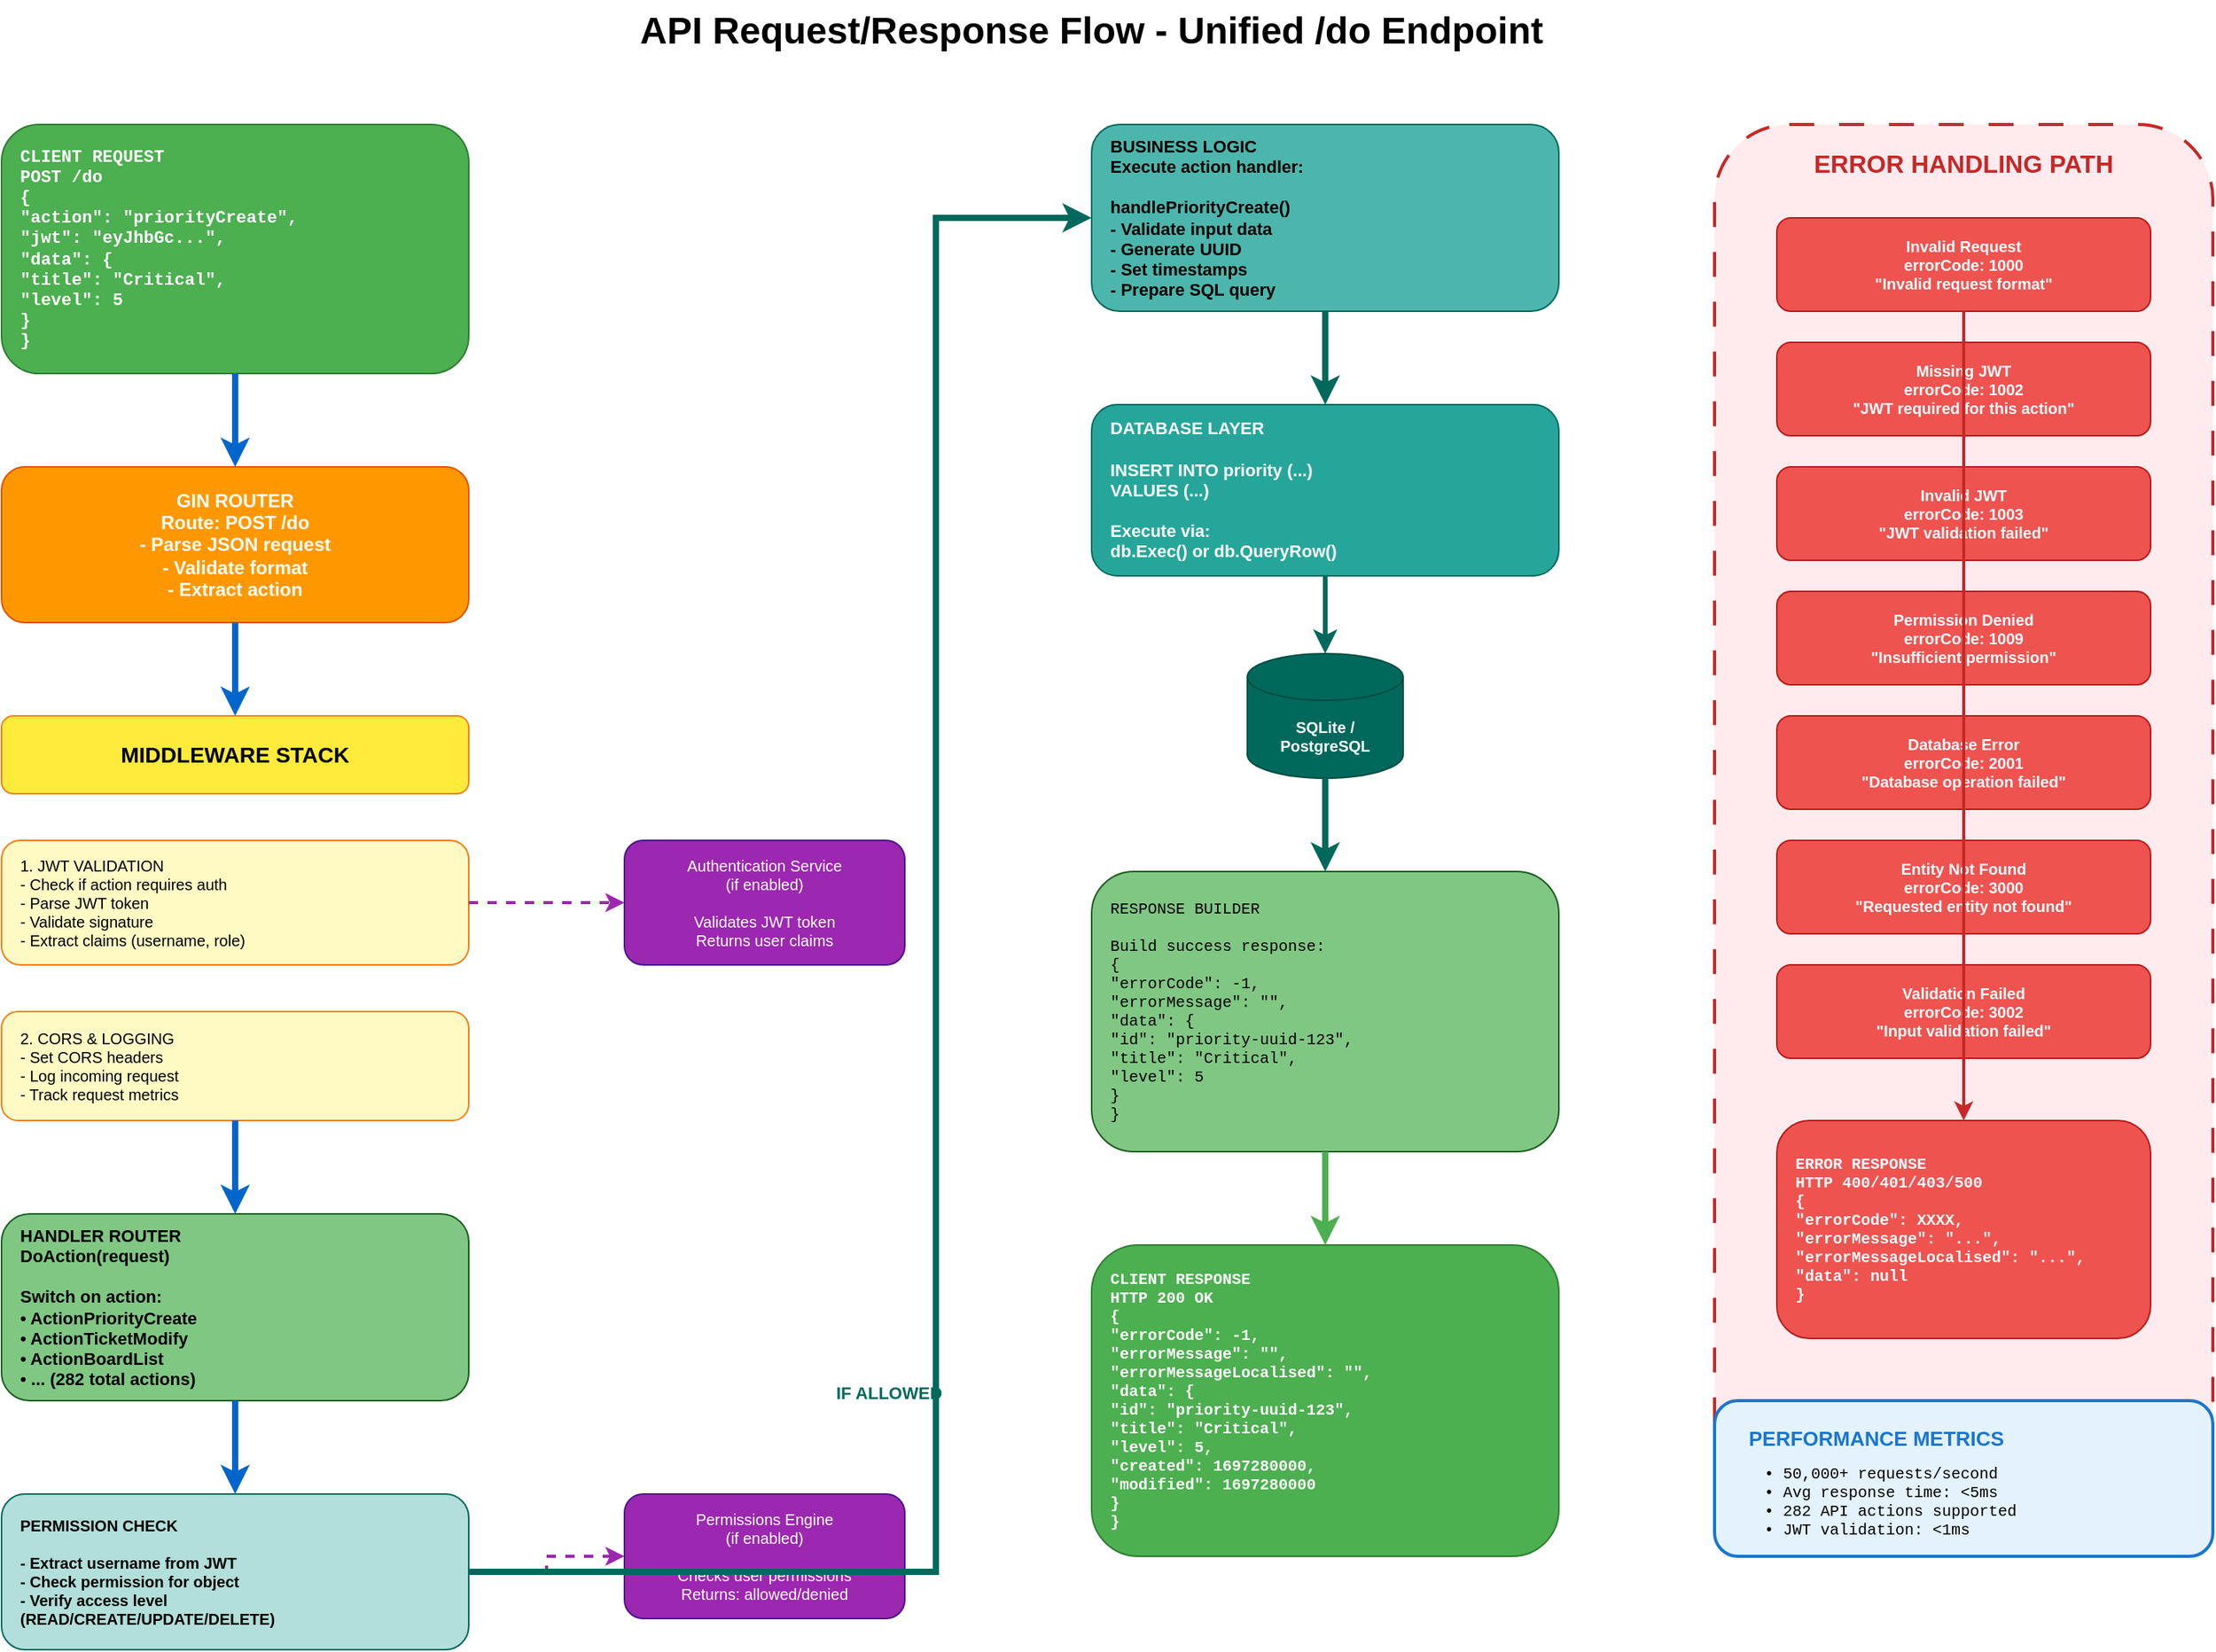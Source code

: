 <mxfile version="24.0.0">
  <diagram name="API Request Flow" id="api-flow">
    <mxGraphModel dx="1600" dy="900" grid="1" gridSize="10" guides="1" tooltips="1" connect="1" arrows="1" fold="1" page="1" pageScale="1" pageWidth="1600" pageHeight="1200" math="0" shadow="0">
      <root>
        <mxCell id="0" />
        <mxCell id="1" parent="0" />

        <mxCell id="title" value="API Request/Response Flow - Unified /do Endpoint" style="text;html=1;strokeColor=none;fillColor=none;align=center;verticalAlign=middle;whiteSpace=wrap;rounded=0;fontSize=24;fontStyle=1" vertex="1" parent="1">
          <mxGeometry x="400" y="20" width="800" height="40" as="geometry" />
        </mxCell>

        <!-- Client Request -->
        <mxCell id="client-request" value="CLIENT REQUEST&#xa;POST /do&#xa;{&#xa;  &quot;action&quot;: &quot;priorityCreate&quot;,&#xa;  &quot;jwt&quot;: &quot;eyJhbGc...&quot;,&#xa;  &quot;data&quot;: {&#xa;    &quot;title&quot;: &quot;Critical&quot;,&#xa;    &quot;level&quot;: 5&#xa;  }&#xa;}" style="rounded=1;whiteSpace=wrap;html=1;fillColor=#4CAF50;strokeColor=#2E7D32;fontColor=#FFFFFF;fontSize=11;align=left;spacingLeft=10;fontFamily=Courier New;fontStyle=1" vertex="1" parent="1">
          <mxGeometry x="100" y="100" width="300" height="160" as="geometry" />
        </mxCell>

        <mxCell id="arrow1" style="edgeStyle=orthogonalEdgeStyle;rounded=0;orthogonalLoop=1;jettySize=auto;html=1;strokeWidth=4;strokeColor=#0066CC;" edge="1" parent="1" source="client-request" target="gin-router">
          <mxGeometry relative="1" as="geometry" />
        </mxCell>

        <!-- Gin Router -->
        <mxCell id="gin-router" value="GIN ROUTER&#xa;Route: POST /do&#xa;- Parse JSON request&#xa;- Validate format&#xa;- Extract action" style="rounded=1;whiteSpace=wrap;html=1;fillColor=#FF9800;strokeColor=#E65100;fontSize=12;fontColor=#FFFFFF;fontStyle=1" vertex="1" parent="1">
          <mxGeometry x="100" y="320" width="300" height="100" as="geometry" />
        </mxCell>

        <mxCell id="arrow2" style="edgeStyle=orthogonalEdgeStyle;rounded=0;orthogonalLoop=1;jettySize=auto;html=1;strokeWidth=4;strokeColor=#0066CC;" edge="1" parent="1" source="gin-router" target="middleware-stack">
          <mxGeometry relative="1" as="geometry" />
        </mxCell>

        <!-- Middleware Stack -->
        <mxCell id="middleware-stack" value="MIDDLEWARE STACK" style="rounded=1;whiteSpace=wrap;html=1;fillColor=#FFEB3B;strokeColor=#F57F17;fontSize=14;fontStyle=1" vertex="1" parent="1">
          <mxGeometry x="100" y="480" width="300" height="50" as="geometry" />
        </mxCell>

        <!-- JWT Validation -->
        <mxCell id="jwt-validation" value="1. JWT VALIDATION&#xa;- Check if action requires auth&#xa;- Parse JWT token&#xa;- Validate signature&#xa;- Extract claims (username, role)" style="rounded=1;whiteSpace=wrap;html=1;fillColor=#FFF9C4;strokeColor=#F57F17;fontSize=10;align=left;spacingLeft=10;" vertex="1" parent="1">
          <mxGeometry x="100" y="560" width="300" height="80" as="geometry" />
        </mxCell>

        <mxCell id="arrow3" style="edgeStyle=orthogonalEdgeStyle;rounded=0;orthogonalLoop=1;jettySize=auto;html=1;strokeWidth=2;strokeColor=#9C27B0;dashed=1;" edge="1" parent="1" source="jwt-validation" target="auth-service-box">
          <mxGeometry relative="1" as="geometry" />
        </mxCell>

        <mxCell id="auth-service-box" value="Authentication Service&#xa;(if enabled)&#xa;&#xa;Validates JWT token&#xa;Returns user claims" style="rounded=1;whiteSpace=wrap;html=1;fillColor=#9C27B0;strokeColor=#4A148C;fontColor=#FFFFFF;fontSize=10;" vertex="1" parent="1">
          <mxGeometry x="500" y="560" width="180" height="80" as="geometry" />
        </mxCell>

        <!-- CORS & Logging -->
        <mxCell id="cors-logging" value="2. CORS &amp; LOGGING&#xa;- Set CORS headers&#xa;- Log incoming request&#xa;- Track request metrics" style="rounded=1;whiteSpace=wrap;html=1;fillColor=#FFF9C4;strokeColor=#F57F17;fontSize=10;align=left;spacingLeft=10;" vertex="1" parent="1">
          <mxGeometry x="100" y="670" width="300" height="70" as="geometry" />
        </mxCell>

        <mxCell id="arrow4" style="edgeStyle=orthogonalEdgeStyle;rounded=0;orthogonalLoop=1;jettySize=auto;html=1;strokeWidth=4;strokeColor=#0066CC;" edge="1" parent="1" source="cors-logging" target="handler-router">
          <mxGeometry relative="1" as="geometry" />
        </mxCell>

        <!-- Handler Router -->
        <mxCell id="handler-router" value="HANDLER ROUTER&#xa;DoAction(request)&#xa;&#xa;Switch on action:&#xa;• ActionPriorityCreate&#xa;• ActionTicketModify&#xa;• ActionBoardList&#xa;• ... (282 total actions)" style="rounded=1;whiteSpace=wrap;html=1;fillColor=#81C784;strokeColor=#1B5E20;fontSize=11;align=left;spacingLeft=10;fontStyle=1" vertex="1" parent="1">
          <mxGeometry x="100" y="800" width="300" height="120" as="geometry" />
        </mxCell>

        <mxCell id="arrow5" style="edgeStyle=orthogonalEdgeStyle;rounded=0;orthogonalLoop=1;jettySize=auto;html=1;strokeWidth=4;strokeColor=#0066CC;" edge="1" parent="1" source="handler-router" target="permission-check">
          <mxGeometry relative="1" as="geometry" />
        </mxCell>

        <!-- Permission Check -->
        <mxCell id="permission-check" value="PERMISSION CHECK&#xa;&#xa;- Extract username from JWT&#xa;- Check permission for object&#xa;- Verify access level&#xa;  (READ/CREATE/UPDATE/DELETE)" style="rounded=1;whiteSpace=wrap;html=1;fillColor=#B2DFDB;strokeColor=#00695C;fontSize=10;align=left;spacingLeft=10;fontStyle=1" vertex="1" parent="1">
          <mxGeometry x="100" y="980" width="300" height="100" as="geometry" />
        </mxCell>

        <mxCell id="arrow6" style="edgeStyle=orthogonalEdgeStyle;rounded=0;orthogonalLoop=1;jettySize=auto;html=1;strokeWidth=2;strokeColor=#9C27B0;dashed=1;" edge="1" parent="1" source="permission-check" target="perm-service-box">
          <mxGeometry relative="1" as="geometry" />
        </mxCell>

        <mxCell id="perm-service-box" value="Permissions Engine&#xa;(if enabled)&#xa;&#xa;Checks user permissions&#xa;Returns: allowed/denied" style="rounded=1;whiteSpace=wrap;html=1;fillColor=#9C27B0;strokeColor=#4A148C;fontColor=#FFFFFF;fontSize=10;" vertex="1" parent="1">
          <mxGeometry x="500" y="980" width="180" height="80" as="geometry" />
        </mxCell>

        <!-- Business Logic -->
        <mxCell id="business-logic" value="BUSINESS LOGIC&#xa;Execute action handler:&#xa;&#xa;handlePriorityCreate()&#xa;- Validate input data&#xa;- Generate UUID&#xa;- Set timestamps&#xa;- Prepare SQL query" style="rounded=1;whiteSpace=wrap;html=1;fillColor=#4DB6AC;strokeColor=#00695C;fontSize=11;align=left;spacingLeft=10;fontStyle=1" vertex="1" parent="1">
          <mxGeometry x="800" y="100" width="300" height="120" as="geometry" />
        </mxCell>

        <mxCell id="arrow7" style="edgeStyle=orthogonalEdgeStyle;rounded=0;orthogonalLoop=1;jettySize=auto;html=1;strokeWidth=4;strokeColor=#00695C;" edge="1" parent="1" source="permission-check" target="business-logic">
          <mxGeometry relative="1" as="geometry">
            <Array as="points">
              <mxPoint x="700" y="1030" />
              <mxPoint x="700" y="160" />
            </Array>
          </mxGeometry>
        </mxCell>
        <mxCell id="arrow7-label" value="IF ALLOWED" style="text;html=1;align=center;verticalAlign=middle;whiteSpace=wrap;fontSize=11;fontStyle=1;fontColor=#00695C;" vertex="1" parent="1">
          <mxGeometry x="620" y="900" width="100" height="30" as="geometry" />
        </mxCell>

        <mxCell id="arrow8" style="edgeStyle=orthogonalEdgeStyle;rounded=0;orthogonalLoop=1;jettySize=auto;html=1;strokeWidth=4;strokeColor=#00695C;" edge="1" parent="1" source="business-logic" target="database-layer">
          <mxGeometry relative="1" as="geometry" />
        </mxCell>

        <!-- Database Layer -->
        <mxCell id="database-layer" value="DATABASE LAYER&#xa;&#xa;INSERT INTO priority (...)&#xa;VALUES (...)&#xa;&#xa;Execute via:&#xa;db.Exec() or db.QueryRow()" style="rounded=1;whiteSpace=wrap;html=1;fillColor=#26A69A;strokeColor=#00695C;fontColor=#FFFFFF;fontSize=11;align=left;spacingLeft=10;fontStyle=1" vertex="1" parent="1">
          <mxGeometry x="800" y="280" width="300" height="110" as="geometry" />
        </mxCell>

        <mxCell id="db-icon" value="SQLite /&#xa;PostgreSQL" style="shape=cylinder3;whiteSpace=wrap;html=1;boundedLbl=1;backgroundOutline=1;size=15;fillColor=#00695C;strokeColor=#004D40;fontColor=#FFFFFF;fontSize=10;fontStyle=1" vertex="1" parent="1">
          <mxGeometry x="900" y="440" width="100" height="80" as="geometry" />
        </mxCell>

        <mxCell id="arrow9" style="edgeStyle=orthogonalEdgeStyle;rounded=0;orthogonalLoop=1;jettySize=auto;html=1;strokeWidth=3;strokeColor=#00695C;" edge="1" parent="1" source="database-layer" target="db-icon">
          <mxGeometry relative="1" as="geometry" />
        </mxCell>

        <!-- Response Builder -->
        <mxCell id="response-builder" value="RESPONSE BUILDER&#xa;&#xa;Build success response:&#xa;{&#xa;  &quot;errorCode&quot;: -1,&#xa;  &quot;errorMessage&quot;: &quot;&quot;,&#xa;  &quot;data&quot;: {&#xa;    &quot;id&quot;: &quot;priority-uuid-123&quot;,&#xa;    &quot;title&quot;: &quot;Critical&quot;,&#xa;    &quot;level&quot;: 5&#xa;  }&#xa;}" style="rounded=1;whiteSpace=wrap;html=1;fillColor=#81C784;strokeColor=#1B5E20;fontSize=10;align=left;spacingLeft=10;fontFamily=Courier New;" vertex="1" parent="1">
          <mxGeometry x="800" y="580" width="300" height="180" as="geometry" />
        </mxCell>

        <mxCell id="arrow10" style="edgeStyle=orthogonalEdgeStyle;rounded=0;orthogonalLoop=1;jettySize=auto;html=1;strokeWidth=4;strokeColor=#00695C;" edge="1" parent="1" source="db-icon" target="response-builder">
          <mxGeometry relative="1" as="geometry">
            <Array as="points">
              <mxPoint x="950" y="550" />
              <mxPoint x="950" y="580" />
            </Array>
          </mxGeometry>
        </mxCell>

        <mxCell id="arrow11" style="edgeStyle=orthogonalEdgeStyle;rounded=0;orthogonalLoop=1;jettySize=auto;html=1;strokeWidth=4;strokeColor=#4CAF50;" edge="1" parent="1" source="response-builder" target="client-response">
          <mxGeometry relative="1" as="geometry" />
        </mxCell>

        <!-- Client Response -->
        <mxCell id="client-response" value="CLIENT RESPONSE&#xa;HTTP 200 OK&#xa;{&#xa;  &quot;errorCode&quot;: -1,&#xa;  &quot;errorMessage&quot;: &quot;&quot;,&#xa;  &quot;errorMessageLocalised&quot;: &quot;&quot;,&#xa;  &quot;data&quot;: {&#xa;    &quot;id&quot;: &quot;priority-uuid-123&quot;,&#xa;    &quot;title&quot;: &quot;Critical&quot;,&#xa;    &quot;level&quot;: 5,&#xa;    &quot;created&quot;: 1697280000,&#xa;    &quot;modified&quot;: 1697280000&#xa;  }&#xa;}" style="rounded=1;whiteSpace=wrap;html=1;fillColor=#4CAF50;strokeColor=#2E7D32;fontColor=#FFFFFF;fontSize=10;align=left;spacingLeft=10;fontFamily=Courier New;fontStyle=1" vertex="1" parent="1">
          <mxGeometry x="800" y="820" width="300" height="200" as="geometry" />
        </mxCell>

        <!-- Error Path -->
        <mxCell id="error-path-bg" value="" style="rounded=1;whiteSpace=wrap;html=1;fillColor=#FFEBEE;strokeColor=#C62828;dashed=1;dashPattern=8 8;strokeWidth=2;" vertex="1" parent="1">
          <mxGeometry x="1200" y="100" width="320" height="920" as="geometry" />
        </mxCell>
        <mxCell id="error-path-title" value="ERROR HANDLING PATH" style="text;html=1;strokeColor=none;fillColor=none;align=center;verticalAlign=middle;whiteSpace=wrap;rounded=0;fontSize=16;fontStyle=1;fontColor=#C62828;" vertex="1" parent="1">
          <mxGeometry x="1220" y="110" width="280" height="30" as="geometry" />
        </mxCell>

        <mxCell id="error1" value="Invalid Request&#xa;errorCode: 1000&#xa;&quot;Invalid request format&quot;" style="rounded=1;whiteSpace=wrap;html=1;fillColor=#EF5350;strokeColor=#B71C1C;fontColor=#FFFFFF;fontSize=10;fontStyle=1" vertex="1" parent="1">
          <mxGeometry x="1240" y="160" width="240" height="60" as="geometry" />
        </mxCell>

        <mxCell id="error2" value="Missing JWT&#xa;errorCode: 1002&#xa;&quot;JWT required for this action&quot;" style="rounded=1;whiteSpace=wrap;html=1;fillColor=#EF5350;strokeColor=#B71C1C;fontColor=#FFFFFF;fontSize=10;fontStyle=1" vertex="1" parent="1">
          <mxGeometry x="1240" y="240" width="240" height="60" as="geometry" />
        </mxCell>

        <mxCell id="error3" value="Invalid JWT&#xa;errorCode: 1003&#xa;&quot;JWT validation failed&quot;" style="rounded=1;whiteSpace=wrap;html=1;fillColor=#EF5350;strokeColor=#B71C1C;fontColor=#FFFFFF;fontSize=10;fontStyle=1" vertex="1" parent="1">
          <mxGeometry x="1240" y="320" width="240" height="60" as="geometry" />
        </mxCell>

        <mxCell id="error4" value="Permission Denied&#xa;errorCode: 1009&#xa;&quot;Insufficient permission&quot;" style="rounded=1;whiteSpace=wrap;html=1;fillColor=#EF5350;strokeColor=#B71C1C;fontColor=#FFFFFF;fontSize=10;fontStyle=1" vertex="1" parent="1">
          <mxGeometry x="1240" y="400" width="240" height="60" as="geometry" />
        </mxCell>

        <mxCell id="error5" value="Database Error&#xa;errorCode: 2001&#xa;&quot;Database operation failed&quot;" style="rounded=1;whiteSpace=wrap;html=1;fillColor=#EF5350;strokeColor=#B71C1C;fontColor=#FFFFFF;fontSize=10;fontStyle=1" vertex="1" parent="1">
          <mxGeometry x="1240" y="480" width="240" height="60" as="geometry" />
        </mxCell>

        <mxCell id="error6" value="Entity Not Found&#xa;errorCode: 3000&#xa;&quot;Requested entity not found&quot;" style="rounded=1;whiteSpace=wrap;html=1;fillColor=#EF5350;strokeColor=#B71C1C;fontColor=#FFFFFF;fontSize=10;fontStyle=1" vertex="1" parent="1">
          <mxGeometry x="1240" y="560" width="240" height="60" as="geometry" />
        </mxCell>

        <mxCell id="error7" value="Validation Failed&#xa;errorCode: 3002&#xa;&quot;Input validation failed&quot;" style="rounded=1;whiteSpace=wrap;html=1;fillColor=#EF5350;strokeColor=#B71C1C;fontColor=#FFFFFF;fontSize=10;fontStyle=1" vertex="1" parent="1">
          <mxGeometry x="1240" y="640" width="240" height="60" as="geometry" />
        </mxCell>

        <mxCell id="error-response" value="ERROR RESPONSE&#xa;HTTP 400/401/403/500&#xa;{&#xa;  &quot;errorCode&quot;: XXXX,&#xa;  &quot;errorMessage&quot;: &quot;...&quot;,&#xa;  &quot;errorMessageLocalised&quot;: &quot;...&quot;,&#xa;  &quot;data&quot;: null&#xa;}" style="rounded=1;whiteSpace=wrap;html=1;fillColor=#EF5350;strokeColor=#B71C1C;fontColor=#FFFFFF;fontSize=10;align=left;spacingLeft=10;fontFamily=Courier New;fontStyle=1" vertex="1" parent="1">
          <mxGeometry x="1240" y="740" width="240" height="140" as="geometry" />
        </mxCell>

        <!-- Arrow from errors to error response -->
        <mxCell id="arrow-err1" style="edgeStyle=orthogonalEdgeStyle;rounded=0;orthogonalLoop=1;jettySize=auto;html=1;strokeWidth=2;strokeColor=#C62828;" edge="1" parent="1" source="error1" target="error-response">
          <mxGeometry relative="1" as="geometry" />
        </mxCell>

        <!-- Performance Metrics -->
        <mxCell id="perf-bg" value="" style="rounded=1;whiteSpace=wrap;html=1;fillColor=#E3F2FD;strokeColor=#1976D2;strokeWidth=2;" vertex="1" parent="1">
          <mxGeometry x="1200" y="920" width="320" height="100" as="geometry" />
        </mxCell>
        <mxCell id="perf-title" value="PERFORMANCE METRICS" style="text;html=1;strokeColor=none;fillColor=none;align=left;verticalAlign=top;whiteSpace=wrap;rounded=0;fontSize=13;fontStyle=1;fontColor=#1976D2;" vertex="1" parent="1">
          <mxGeometry x="1220" y="930" width="240" height="20" as="geometry" />
        </mxCell>
        <mxCell id="perf-data" value="• 50,000+ requests/second&#xa;• Avg response time: &lt;5ms&#xa;• 282 API actions supported&#xa;• JWT validation: &lt;1ms" style="text;html=1;strokeColor=none;fillColor=none;align=left;verticalAlign=top;whiteSpace=wrap;rounded=0;fontSize=10;fontFamily=Courier New;" vertex="1" parent="1">
          <mxGeometry x="1230" y="955" width="270" height="60" as="geometry" />
        </mxCell>

      </root>
    </mxGraphModel>
  </diagram>
</mxfile>
